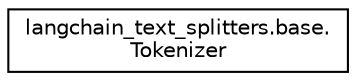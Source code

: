 digraph "Graphical Class Hierarchy"
{
 // LATEX_PDF_SIZE
  edge [fontname="Helvetica",fontsize="10",labelfontname="Helvetica",labelfontsize="10"];
  node [fontname="Helvetica",fontsize="10",shape=record];
  rankdir="LR";
  Node0 [label="langchain_text_splitters.base.\lTokenizer",height=0.2,width=0.4,color="black", fillcolor="white", style="filled",URL="$classlangchain__text__splitters_1_1base_1_1Tokenizer.html",tooltip=" "];
}
